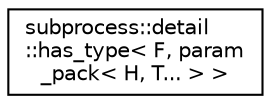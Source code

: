 digraph "Graphical Class Hierarchy"
{
  edge [fontname="Helvetica",fontsize="10",labelfontname="Helvetica",labelfontsize="10"];
  node [fontname="Helvetica",fontsize="10",shape=record];
  rankdir="LR";
  Node0 [label="subprocess::detail\l::has_type\< F, param\l_pack\< H, T... \> \>",height=0.2,width=0.4,color="black", fillcolor="white", style="filled",URL="$structsubprocess_1_1detail_1_1has__type_3_01F_00_01param__pack_3_01H_00_01T_8_8_8_01_4_01_4.html"];
}
